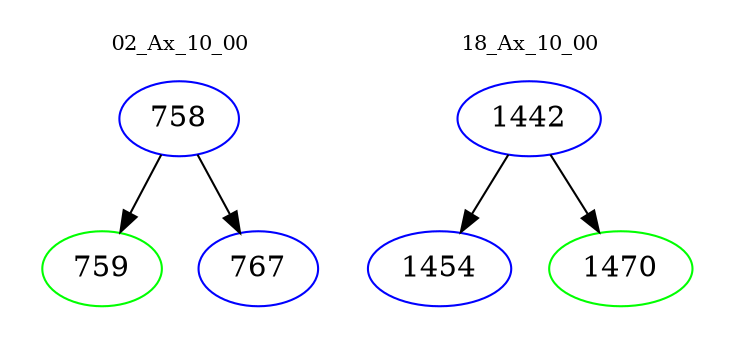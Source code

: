 digraph{
subgraph cluster_0 {
color = white
label = "02_Ax_10_00";
fontsize=10;
T0_758 [label="758", color="blue"]
T0_758 -> T0_759 [color="black"]
T0_759 [label="759", color="green"]
T0_758 -> T0_767 [color="black"]
T0_767 [label="767", color="blue"]
}
subgraph cluster_1 {
color = white
label = "18_Ax_10_00";
fontsize=10;
T1_1442 [label="1442", color="blue"]
T1_1442 -> T1_1454 [color="black"]
T1_1454 [label="1454", color="blue"]
T1_1442 -> T1_1470 [color="black"]
T1_1470 [label="1470", color="green"]
}
}
